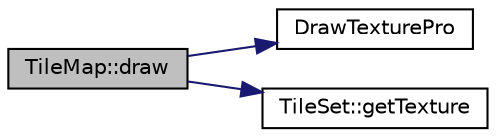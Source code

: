 digraph "TileMap::draw"
{
 // LATEX_PDF_SIZE
  edge [fontname="Helvetica",fontsize="10",labelfontname="Helvetica",labelfontsize="10"];
  node [fontname="Helvetica",fontsize="10",shape=record];
  rankdir="LR";
  Node1 [label="TileMap::draw",height=0.2,width=0.4,color="black", fillcolor="grey75", style="filled", fontcolor="black",tooltip=" "];
  Node1 -> Node2 [color="midnightblue",fontsize="10",style="solid",fontname="Helvetica"];
  Node2 [label="DrawTexturePro",height=0.2,width=0.4,color="black", fillcolor="white", style="filled",URL="$raylib_8h.html#a1ed579d8bf2a280d467ca189139ad7bb",tooltip=" "];
  Node1 -> Node3 [color="midnightblue",fontsize="10",style="solid",fontname="Helvetica"];
  Node3 [label="TileSet::getTexture",height=0.2,width=0.4,color="black", fillcolor="white", style="filled",URL="$class_tile_set.html#a19178098c00d14d79a4ce4ce9371ded6",tooltip=" "];
}

